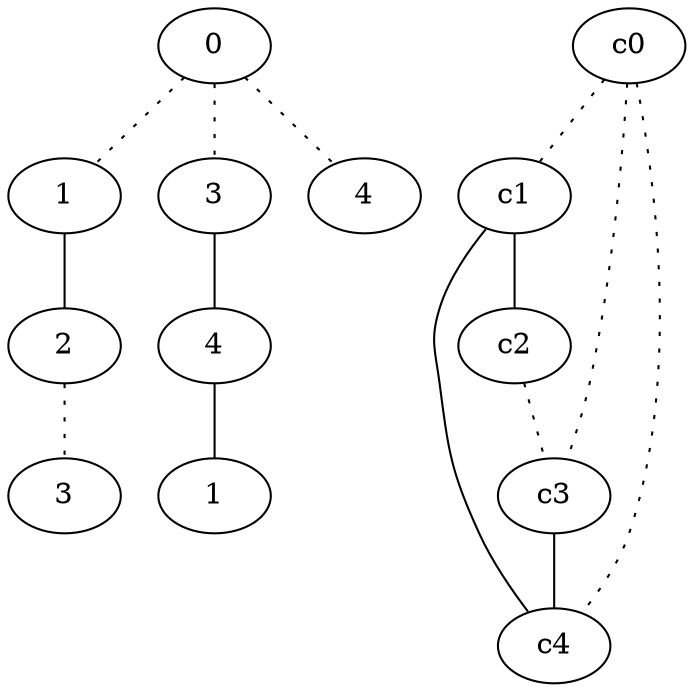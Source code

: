 graph {
a0[label=0];
a1[label=1];
a2[label=2];
a3[label=3];
a4[label=3];
a5[label=4];
a6[label=1];
a7[label=4];
a0 -- a1 [style=dotted];
a0 -- a4 [style=dotted];
a0 -- a7 [style=dotted];
a1 -- a2;
a2 -- a3 [style=dotted];
a4 -- a5;
a5 -- a6;
c0 -- c1 [style=dotted];
c0 -- c3 [style=dotted];
c0 -- c4 [style=dotted];
c1 -- c2;
c1 -- c4;
c2 -- c3 [style=dotted];
c3 -- c4;
}
